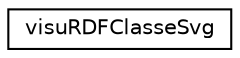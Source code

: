 digraph "Graphical Class Hierarchy"
{
  edge [fontname="Helvetica",fontsize="10",labelfontname="Helvetica",labelfontsize="10"];
  node [fontname="Helvetica",fontsize="10",shape=record];
  rankdir="LR";
  Node1 [label="visuRDFClasseSvg",height=0.2,width=0.4,color="black", fillcolor="white", style="filled",URL="$classvisu_r_d_f_classe_svg.html"];
}
